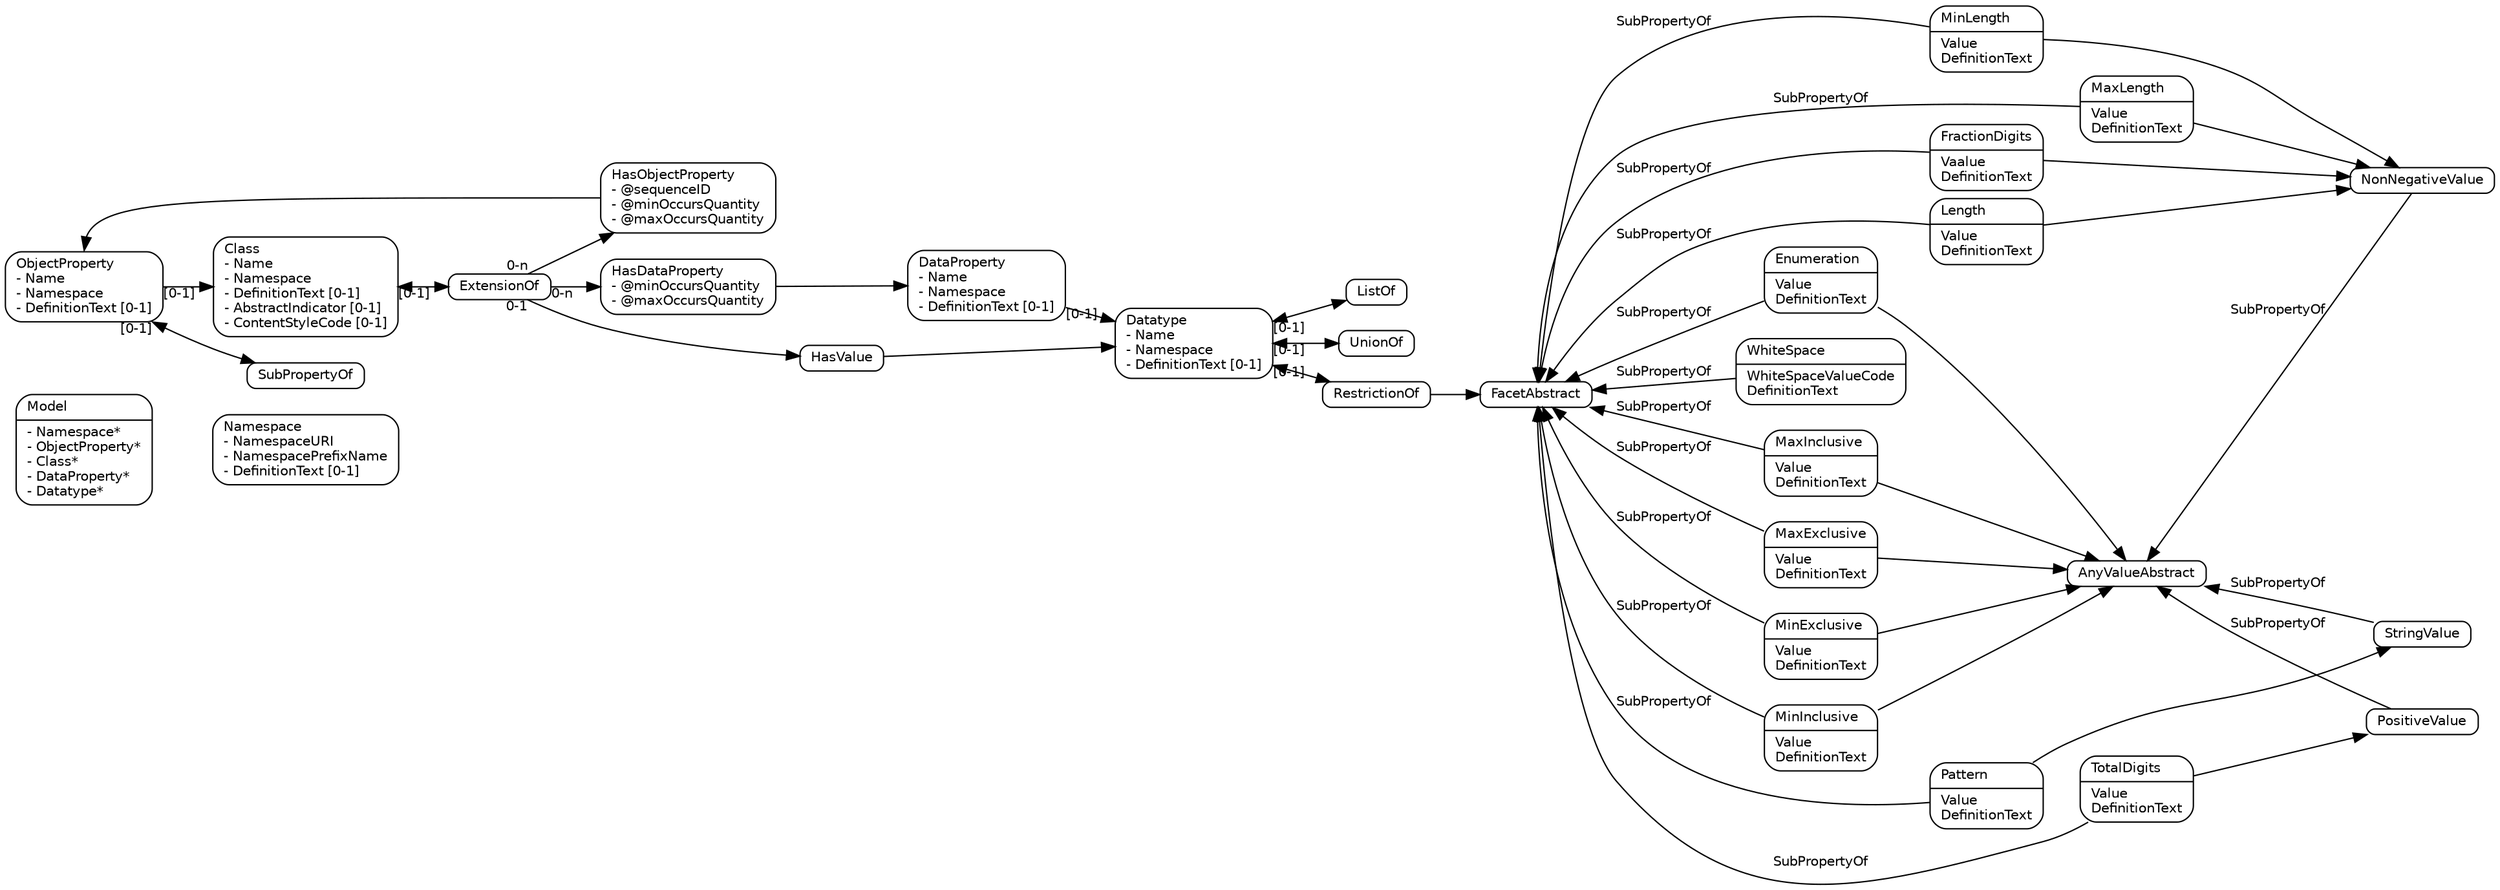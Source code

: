 digraph G {
  edge [fontname = "Helvetica", fontsize = 10, dir = forward];
  node [fontname = "Helvetica", fontsize = 10, width = 0, height = 0];
  rankdir = LR;

  node [shape=Mrecord];
  
  // model ///////////////////////////////////////////////////////////////////

  Model [label="\N\l|- Namespace*\l- ObjectProperty*\l- Class*\l- DataProperty*\l- Datatype*\l"];

  // namespace ///////////////////////////////////////////////////////

  Namespace [label="\N\l- NamespaceURI\l- NamespacePrefixName\l- DefinitionText [0-1]\l"];

  Model -> Namespace [style = invis];

  // object property ///////////////////////////////////////////////////////

  ObjectProperty [label="\N\l- Name\l- Namespace\l- DefinitionText [0-1]\l"];
  ObjectProperty -> Class [taillabel="[0-1]"];
  ObjectProperty -> SubPropertyOf [dir=both] [taillabel="[0-1]"];

  SubPropertyOf [label="\N\l"];

  // class ///////////////////////////////////////////////////////

  Class [label="\N\l- Name\l- Namespace\l- DefinitionText [0-1]\l- AbstractIndicator [0-1]\l- ContentStyleCode [0-1]"];
  Class -> ExtensionOf [dir=both,taillabel="[0-1]"];
  ExtensionOf [label="\N\l"];
  ExtensionOf -> { HasDataProperty HasObjectProperty } [taillabel="0-n"];
  ExtensionOf -> HasValue [taillabel="0-1"];
  
  HasValue [label="\N\l"];
  HasValue -> Datatype;

  HasObjectProperty [label="\N\l- @sequenceID\l- @minOccursQuantity\l- @maxOccursQuantity\l"];
  HasObjectProperty:w -> ObjectProperty:n;

  HasDataProperty [label="\N\l- @minOccursQuantity\l- @maxOccursQuantity\l"];
  HasDataProperty -> DataProperty;

  // data property ///////////////////////////////////////////////////////

  DataProperty [label="\N\l- Name\l- Namespace\l- DefinitionText [0-1]\l"];
  DataProperty -> Datatype [taillabel="[0-1]"];
  
  // datatype ///////////////////////////////////////////////////////

  Datatype [label="\N\l- Name\l- Namespace\l- DefinitionText [0-1]\l"];
  Datatype -> ListOf [dir=both,taillabel="[0-1]"];
  Datatype -> UnionOf [dir=both,taillabel="[0-1]"];
  Datatype -> RestrictionOf [dir=both,taillabel="[0-1]"];

  ListOf [label="\N\l"];
  UnionOf [label="\N\l"];
  RestrictionOf [label="\N\l"];
  RestrictionOf -> FacetAbstract;

  // facets
  FacetAbstract [label="\N\l"];
  Length [label="\N\l|Value\lDefinitionText\l"];
  MinLength [label="\N\l|Value\lDefinitionText\l"];
  MaxLength [label="\N\l|Value\lDefinitionText\l"];
  { Length MinLength MaxLength } -> NonNegativeValue;
  
  Pattern [label="\N\l|Value\lDefinitionText\l"];
  Pattern -> StringValue;
  
  Enumeration [label="\N\l|Value\lDefinitionText\l"];
  
  WhiteSpace [label="\N\l|WhiteSpaceValueCode\lDefinitionText\l"];
  
  MaxInclusive [label="\N\l|Value\lDefinitionText\l"];
  MaxExclusive [label="\N\l|Value\lDefinitionText\l"];
  MinExclusive [label="\N\l|Value\lDefinitionText\l"];
  MinInclusive [label="\N\l|Value\lDefinitionText\l"];
  { Enumeration MaxInclusive MaxExclusive MinExclusive MinInclusive } -> AnyValueAbstract;

  TotalDigits [label="\N\l|Value\lDefinitionText\l"];
  TotalDigits -> PositiveValue;
  
  FractionDigits [label="\N\l|Vaalue\lDefinitionText\l"];
  FractionDigits -> NonNegativeValue;               

  edge [dir=back, label="SubPropertyOf"];
  FacetAbstract -> { Length MinLength MaxLength Pattern Enumeration WhiteSpace MaxInclusive MaxExclusive MinExclusive MinInclusive TotalDigits FractionDigits }

  AnyValueAbstract -> { NonNegativeValue PositiveValue StringValue } [dir=back, label="SubPropertyOf"];
  
}
